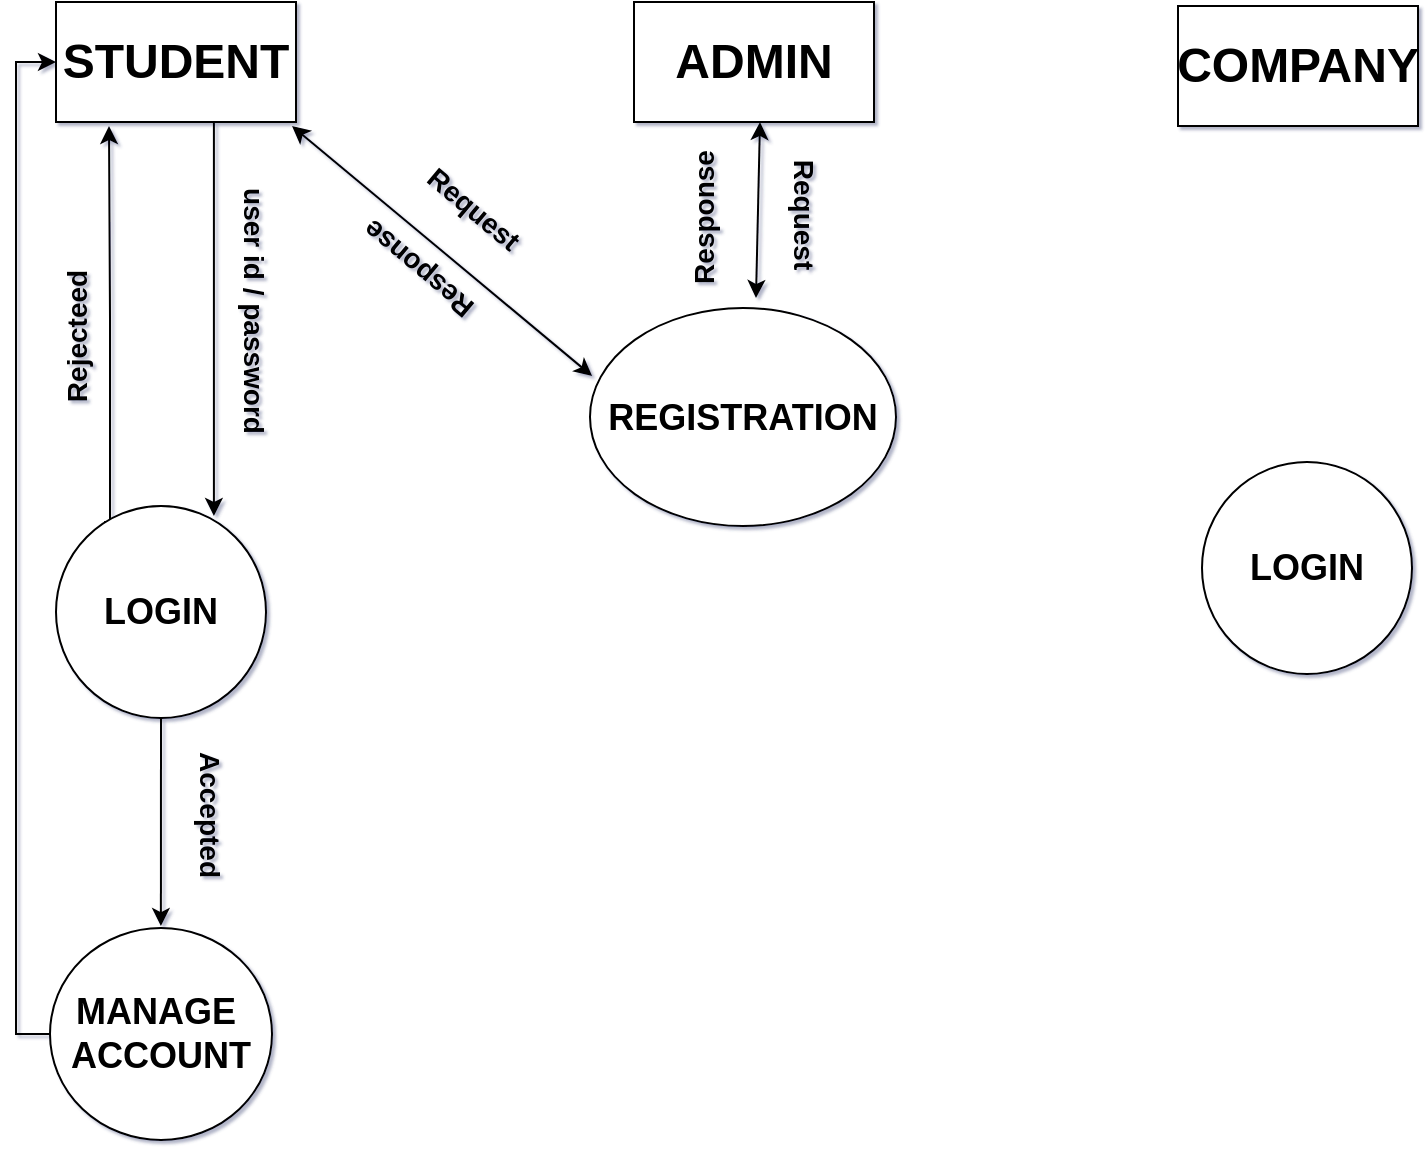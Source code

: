 <mxfile version="21.7.5" type="github">
  <diagram name="Page-1" id="rjGy5YyPrBwTc-FCCKnh">
    <mxGraphModel dx="880" dy="456" grid="0" gridSize="10" guides="1" tooltips="1" connect="1" arrows="1" fold="1" page="0" pageScale="1" pageWidth="850" pageHeight="1100" background="none" math="0" shadow="1">
      <root>
        <mxCell id="0" />
        <mxCell id="1" parent="0" />
        <mxCell id="Oz6GXXXXGGRtiL-ehtRs-9" style="edgeStyle=orthogonalEdgeStyle;rounded=0;orthogonalLoop=1;jettySize=auto;html=1;entryX=0.571;entryY=0.113;entryDx=0;entryDy=0;entryPerimeter=0;" edge="1" parent="1">
          <mxGeometry relative="1" as="geometry">
            <mxPoint x="159.955" y="189" as="sourcePoint" />
            <mxPoint x="159.955" y="392.978" as="targetPoint" />
          </mxGeometry>
        </mxCell>
        <mxCell id="Oz6GXXXXGGRtiL-ehtRs-1" value="&lt;b&gt;&lt;font style=&quot;font-size: 24px;&quot;&gt;STUDENT&lt;/font&gt;&lt;/b&gt;" style="whiteSpace=wrap;html=1;" vertex="1" parent="1">
          <mxGeometry x="81" y="136" width="120" height="60" as="geometry" />
        </mxCell>
        <mxCell id="Oz6GXXXXGGRtiL-ehtRs-2" value="&lt;font style=&quot;font-size: 24px;&quot;&gt;&lt;b&gt;ADMIN&lt;/b&gt;&lt;/font&gt;" style="whiteSpace=wrap;html=1;" vertex="1" parent="1">
          <mxGeometry x="370" y="136" width="120" height="60" as="geometry" />
        </mxCell>
        <mxCell id="Oz6GXXXXGGRtiL-ehtRs-5" value="&lt;b&gt;&lt;font style=&quot;font-size: 24px;&quot;&gt;COMPANY&lt;/font&gt;&lt;/b&gt;" style="whiteSpace=wrap;html=1;" vertex="1" parent="1">
          <mxGeometry x="642" y="138" width="120" height="60" as="geometry" />
        </mxCell>
        <mxCell id="Oz6GXXXXGGRtiL-ehtRs-11" style="edgeStyle=orthogonalEdgeStyle;rounded=0;orthogonalLoop=1;jettySize=auto;html=1;exitX=0.229;exitY=0.075;exitDx=0;exitDy=0;exitPerimeter=0;" edge="1" parent="1" source="Oz6GXXXXGGRtiL-ehtRs-6">
          <mxGeometry relative="1" as="geometry">
            <mxPoint x="107.5" y="198" as="targetPoint" />
            <mxPoint x="107.5" y="388" as="sourcePoint" />
            <Array as="points">
              <mxPoint x="108" y="396" />
              <mxPoint x="108" y="294" />
            </Array>
          </mxGeometry>
        </mxCell>
        <mxCell id="Oz6GXXXXGGRtiL-ehtRs-15" style="edgeStyle=orthogonalEdgeStyle;rounded=0;orthogonalLoop=1;jettySize=auto;html=1;entryX=0.432;entryY=0.038;entryDx=0;entryDy=0;entryPerimeter=0;" edge="1" parent="1">
          <mxGeometry relative="1" as="geometry">
            <mxPoint x="133.5" y="489" as="sourcePoint" />
            <mxPoint x="133.452" y="598.028" as="targetPoint" />
          </mxGeometry>
        </mxCell>
        <mxCell id="Oz6GXXXXGGRtiL-ehtRs-6" value="&lt;font style=&quot;font-size: 18px;&quot;&gt;&lt;b&gt;LOGIN&lt;/b&gt;&lt;/font&gt;" style="ellipse;whiteSpace=wrap;html=1;" vertex="1" parent="1">
          <mxGeometry x="81" y="388" width="105" height="106" as="geometry" />
        </mxCell>
        <mxCell id="Oz6GXXXXGGRtiL-ehtRs-7" value="&lt;font style=&quot;font-size: 18px;&quot;&gt;&lt;b&gt;REGISTRATION&lt;/b&gt;&lt;/font&gt;" style="ellipse;whiteSpace=wrap;html=1;" vertex="1" parent="1">
          <mxGeometry x="348" y="289" width="153" height="109" as="geometry" />
        </mxCell>
        <mxCell id="Oz6GXXXXGGRtiL-ehtRs-8" value="&lt;font style=&quot;font-size: 18px;&quot;&gt;&lt;b&gt;LOGIN&lt;/b&gt;&lt;/font&gt;" style="ellipse;whiteSpace=wrap;html=1;" vertex="1" parent="1">
          <mxGeometry x="654" y="366" width="105" height="106" as="geometry" />
        </mxCell>
        <mxCell id="Oz6GXXXXGGRtiL-ehtRs-10" value="&lt;b&gt;&lt;font style=&quot;font-size: 14px;&quot;&gt;user id / password&lt;/font&gt;&lt;/b&gt;" style="text;html=1;align=center;verticalAlign=middle;resizable=0;points=[];autosize=1;strokeColor=none;fillColor=none;rotation=90;" vertex="1" parent="1">
          <mxGeometry x="110" y="275" width="141" height="29" as="geometry" />
        </mxCell>
        <mxCell id="Oz6GXXXXGGRtiL-ehtRs-12" value="&lt;b&gt;&lt;font style=&quot;font-size: 14px;&quot;&gt;Rejecteed&lt;/font&gt;&lt;/b&gt;" style="text;html=1;align=center;verticalAlign=middle;resizable=0;points=[];autosize=1;strokeColor=none;fillColor=none;rotation=-90;" vertex="1" parent="1">
          <mxGeometry x="49" y="289" width="84" height="29" as="geometry" />
        </mxCell>
        <mxCell id="Oz6GXXXXGGRtiL-ehtRs-18" style="edgeStyle=orthogonalEdgeStyle;rounded=0;orthogonalLoop=1;jettySize=auto;html=1;entryX=0;entryY=0.5;entryDx=0;entryDy=0;" edge="1" parent="1" source="Oz6GXXXXGGRtiL-ehtRs-14" target="Oz6GXXXXGGRtiL-ehtRs-1">
          <mxGeometry relative="1" as="geometry">
            <Array as="points">
              <mxPoint x="61" y="652" />
              <mxPoint x="61" y="166" />
            </Array>
          </mxGeometry>
        </mxCell>
        <mxCell id="Oz6GXXXXGGRtiL-ehtRs-14" value="&lt;b&gt;&lt;font style=&quot;font-size: 18px;&quot;&gt;MANAGE&amp;nbsp;&lt;br&gt;ACCOUNT&lt;/font&gt;&lt;/b&gt;" style="ellipse;whiteSpace=wrap;html=1;" vertex="1" parent="1">
          <mxGeometry x="78" y="599" width="111" height="106" as="geometry" />
        </mxCell>
        <mxCell id="Oz6GXXXXGGRtiL-ehtRs-16" value="&lt;font style=&quot;font-size: 14px;&quot;&gt;&lt;b&gt;Accepted&lt;/b&gt;&lt;/font&gt;" style="text;html=1;align=center;verticalAlign=middle;resizable=0;points=[];autosize=1;strokeColor=none;fillColor=none;rotation=90;" vertex="1" parent="1">
          <mxGeometry x="118" y="527" width="81" height="29" as="geometry" />
        </mxCell>
        <mxCell id="Oz6GXXXXGGRtiL-ehtRs-20" value="" style="endArrow=classic;startArrow=classic;html=1;rounded=0;entryX=0.007;entryY=0.312;entryDx=0;entryDy=0;entryPerimeter=0;" edge="1" parent="1" target="Oz6GXXXXGGRtiL-ehtRs-7">
          <mxGeometry width="50" height="50" relative="1" as="geometry">
            <mxPoint x="199" y="198" as="sourcePoint" />
            <mxPoint x="249" y="148" as="targetPoint" />
          </mxGeometry>
        </mxCell>
        <mxCell id="Oz6GXXXXGGRtiL-ehtRs-21" value="&lt;font style=&quot;font-size: 14px;&quot;&gt;&lt;b&gt;Request&lt;/b&gt;&lt;/font&gt;" style="text;html=1;align=center;verticalAlign=middle;resizable=0;points=[];autosize=1;strokeColor=none;fillColor=none;rotation=40;" vertex="1" parent="1">
          <mxGeometry x="253" y="224" width="73" height="29" as="geometry" />
        </mxCell>
        <mxCell id="Oz6GXXXXGGRtiL-ehtRs-24" value="&lt;font style=&quot;font-size: 14px;&quot;&gt;&lt;b&gt;Response&lt;/b&gt;&lt;/font&gt;" style="text;html=1;align=center;verticalAlign=middle;resizable=0;points=[];autosize=1;strokeColor=none;fillColor=none;rotation=-140;" vertex="1" parent="1">
          <mxGeometry x="220" y="256" width="85" height="29" as="geometry" />
        </mxCell>
        <mxCell id="Oz6GXXXXGGRtiL-ehtRs-27" value="&lt;font style=&quot;font-size: 14px;&quot;&gt;&lt;b&gt;Request&lt;/b&gt;&lt;/font&gt;" style="text;html=1;align=center;verticalAlign=middle;resizable=0;points=[];autosize=1;strokeColor=none;fillColor=none;rotation=90;" vertex="1" parent="1">
          <mxGeometry x="419" y="227" width="73" height="29" as="geometry" />
        </mxCell>
        <mxCell id="Oz6GXXXXGGRtiL-ehtRs-28" value="&lt;font style=&quot;font-size: 14px;&quot;&gt;&lt;b&gt;Response&lt;/b&gt;&lt;/font&gt;" style="text;html=1;align=center;verticalAlign=middle;resizable=0;points=[];autosize=1;strokeColor=none;fillColor=none;rotation=-90;" vertex="1" parent="1">
          <mxGeometry x="362" y="230" width="85" height="29" as="geometry" />
        </mxCell>
        <mxCell id="Oz6GXXXXGGRtiL-ehtRs-29" value="" style="endArrow=classic;startArrow=classic;html=1;rounded=0;" edge="1" parent="1">
          <mxGeometry width="50" height="50" relative="1" as="geometry">
            <mxPoint x="431" y="284" as="sourcePoint" />
            <mxPoint x="433" y="196" as="targetPoint" />
          </mxGeometry>
        </mxCell>
      </root>
    </mxGraphModel>
  </diagram>
</mxfile>
